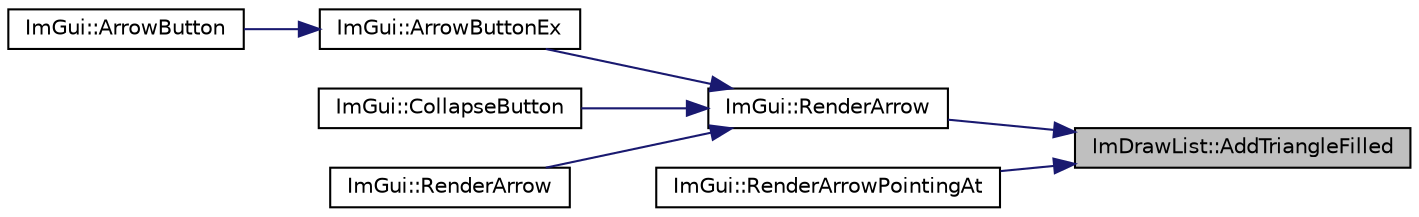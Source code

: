 digraph "ImDrawList::AddTriangleFilled"
{
 // LATEX_PDF_SIZE
  edge [fontname="Helvetica",fontsize="10",labelfontname="Helvetica",labelfontsize="10"];
  node [fontname="Helvetica",fontsize="10",shape=record];
  rankdir="RL";
  Node1 [label="ImDrawList::AddTriangleFilled",height=0.2,width=0.4,color="black", fillcolor="grey75", style="filled", fontcolor="black",tooltip=" "];
  Node1 -> Node2 [dir="back",color="midnightblue",fontsize="10",style="solid"];
  Node2 [label="ImGui::RenderArrow",height=0.2,width=0.4,color="black", fillcolor="white", style="filled",URL="$namespace_im_gui.html#a7ec12551caa737505087c80e38b94937",tooltip=" "];
  Node2 -> Node3 [dir="back",color="midnightblue",fontsize="10",style="solid"];
  Node3 [label="ImGui::ArrowButtonEx",height=0.2,width=0.4,color="black", fillcolor="white", style="filled",URL="$namespace_im_gui.html#ab05ee8e53f29fbb84942a494f2ac3292",tooltip=" "];
  Node3 -> Node4 [dir="back",color="midnightblue",fontsize="10",style="solid"];
  Node4 [label="ImGui::ArrowButton",height=0.2,width=0.4,color="black", fillcolor="white", style="filled",URL="$namespace_im_gui.html#ad2bc397a02d5e4b8a14360d89abc6242",tooltip=" "];
  Node2 -> Node5 [dir="back",color="midnightblue",fontsize="10",style="solid"];
  Node5 [label="ImGui::CollapseButton",height=0.2,width=0.4,color="black", fillcolor="white", style="filled",URL="$namespace_im_gui.html#acd027458d7a062d3d3073339454624e3",tooltip=" "];
  Node2 -> Node6 [dir="back",color="midnightblue",fontsize="10",style="solid"];
  Node6 [label="ImGui::RenderArrow",height=0.2,width=0.4,color="black", fillcolor="white", style="filled",URL="$namespace_im_gui.html#a23383180b2870fa1326f5c5394fc03d7",tooltip=" "];
  Node1 -> Node7 [dir="back",color="midnightblue",fontsize="10",style="solid"];
  Node7 [label="ImGui::RenderArrowPointingAt",height=0.2,width=0.4,color="black", fillcolor="white", style="filled",URL="$namespace_im_gui.html#af1ea568bffa58ec26100de3bf60af5f2",tooltip=" "];
}

